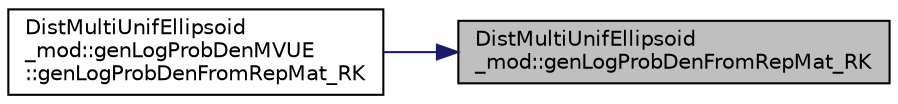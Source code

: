 digraph "DistMultiUnifEllipsoid_mod::genLogProbDenFromRepMat_RK"
{
 // LATEX_PDF_SIZE
  edge [fontname="Helvetica",fontsize="10",labelfontname="Helvetica",labelfontsize="10"];
  node [fontname="Helvetica",fontsize="10",shape=record];
  rankdir="RL";
  Node1 [label="DistMultiUnifEllipsoid\l_mod::genLogProbDenFromRepMat_RK",height=0.2,width=0.4,color="black", fillcolor="grey75", style="filled", fontcolor="black",tooltip="Return the probability density function of the Multivariate Uniform distribution whose representative..."];
  Node1 -> Node2 [dir="back",color="midnightblue",fontsize="10",style="solid",fontname="Helvetica"];
  Node2 [label="DistMultiUnifEllipsoid\l_mod::genLogProbDenMVUE\l::genLogProbDenFromRepMat_RK",height=0.2,width=0.4,color="black", fillcolor="white", style="filled",URL="$interfaceDistMultiUnifEllipsoid__mod_1_1genLogProbDenMVUE.html#aae2fa6a0875cd2f3c65da7f82d1729f5",tooltip="Return the probability density function of the Multivariate Uniform distribution whose representative..."];
}
